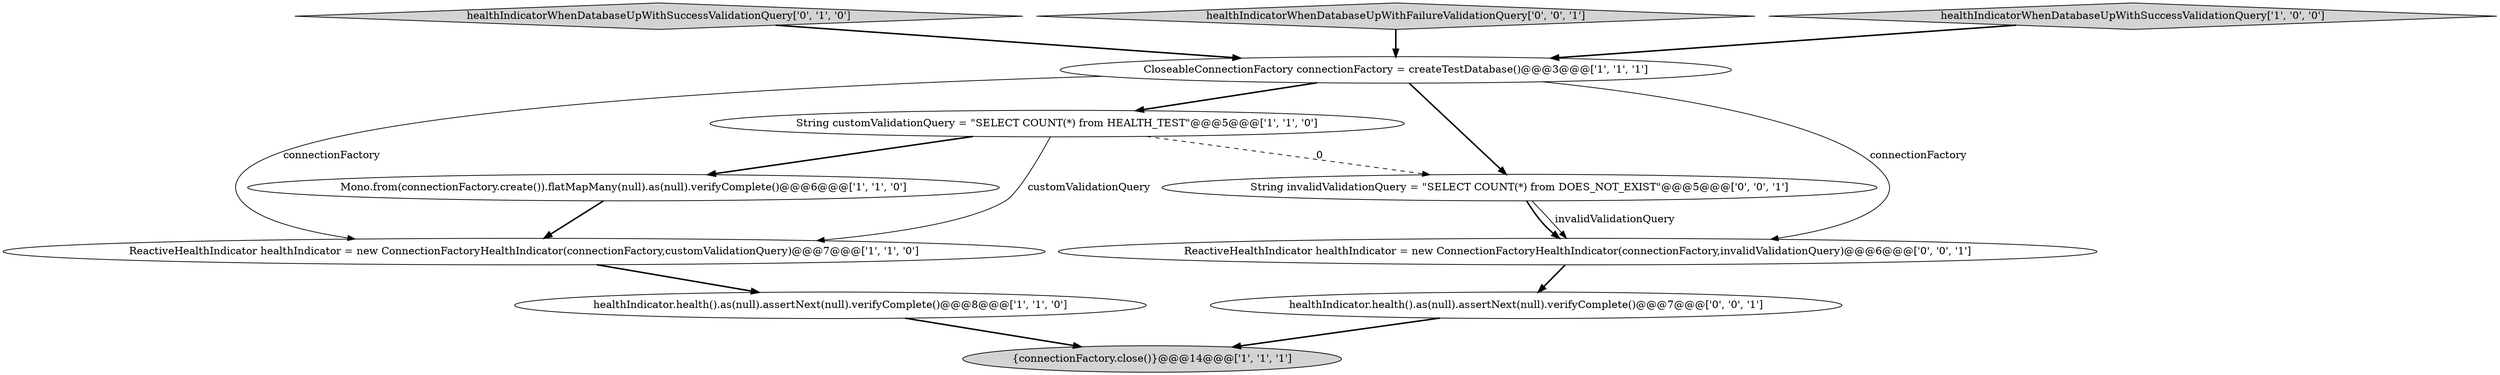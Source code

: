 digraph {
2 [style = filled, label = "healthIndicator.health().as(null).assertNext(null).verifyComplete()@@@8@@@['1', '1', '0']", fillcolor = white, shape = ellipse image = "AAA0AAABBB1BBB"];
3 [style = filled, label = "Mono.from(connectionFactory.create()).flatMapMany(null).as(null).verifyComplete()@@@6@@@['1', '1', '0']", fillcolor = white, shape = ellipse image = "AAA0AAABBB1BBB"];
10 [style = filled, label = "ReactiveHealthIndicator healthIndicator = new ConnectionFactoryHealthIndicator(connectionFactory,invalidValidationQuery)@@@6@@@['0', '0', '1']", fillcolor = white, shape = ellipse image = "AAA0AAABBB3BBB"];
0 [style = filled, label = "{connectionFactory.close()}@@@14@@@['1', '1', '1']", fillcolor = lightgray, shape = ellipse image = "AAA0AAABBB1BBB"];
4 [style = filled, label = "String customValidationQuery = \"SELECT COUNT(*) from HEALTH_TEST\"@@@5@@@['1', '1', '0']", fillcolor = white, shape = ellipse image = "AAA0AAABBB1BBB"];
7 [style = filled, label = "healthIndicatorWhenDatabaseUpWithSuccessValidationQuery['0', '1', '0']", fillcolor = lightgray, shape = diamond image = "AAA0AAABBB2BBB"];
5 [style = filled, label = "CloseableConnectionFactory connectionFactory = createTestDatabase()@@@3@@@['1', '1', '1']", fillcolor = white, shape = ellipse image = "AAA0AAABBB1BBB"];
9 [style = filled, label = "String invalidValidationQuery = \"SELECT COUNT(*) from DOES_NOT_EXIST\"@@@5@@@['0', '0', '1']", fillcolor = white, shape = ellipse image = "AAA0AAABBB3BBB"];
8 [style = filled, label = "healthIndicator.health().as(null).assertNext(null).verifyComplete()@@@7@@@['0', '0', '1']", fillcolor = white, shape = ellipse image = "AAA0AAABBB3BBB"];
11 [style = filled, label = "healthIndicatorWhenDatabaseUpWithFailureValidationQuery['0', '0', '1']", fillcolor = lightgray, shape = diamond image = "AAA0AAABBB3BBB"];
6 [style = filled, label = "healthIndicatorWhenDatabaseUpWithSuccessValidationQuery['1', '0', '0']", fillcolor = lightgray, shape = diamond image = "AAA0AAABBB1BBB"];
1 [style = filled, label = "ReactiveHealthIndicator healthIndicator = new ConnectionFactoryHealthIndicator(connectionFactory,customValidationQuery)@@@7@@@['1', '1', '0']", fillcolor = white, shape = ellipse image = "AAA0AAABBB1BBB"];
8->0 [style = bold, label=""];
4->3 [style = bold, label=""];
6->5 [style = bold, label=""];
11->5 [style = bold, label=""];
1->2 [style = bold, label=""];
2->0 [style = bold, label=""];
7->5 [style = bold, label=""];
5->10 [style = solid, label="connectionFactory"];
4->9 [style = dashed, label="0"];
9->10 [style = bold, label=""];
10->8 [style = bold, label=""];
3->1 [style = bold, label=""];
5->9 [style = bold, label=""];
5->1 [style = solid, label="connectionFactory"];
4->1 [style = solid, label="customValidationQuery"];
5->4 [style = bold, label=""];
9->10 [style = solid, label="invalidValidationQuery"];
}
